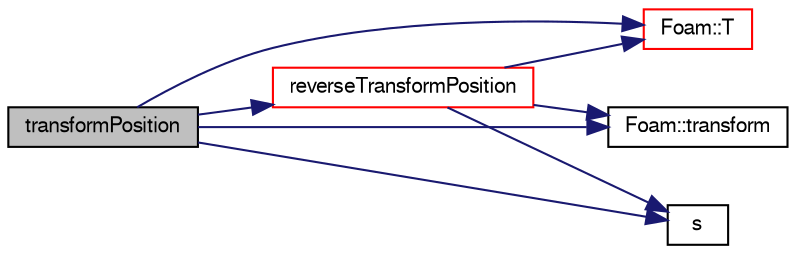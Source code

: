 digraph "transformPosition"
{
  bgcolor="transparent";
  edge [fontname="FreeSans",fontsize="10",labelfontname="FreeSans",labelfontsize="10"];
  node [fontname="FreeSans",fontsize="10",shape=record];
  rankdir="LR";
  Node1031 [label="transformPosition",height=0.2,width=0.4,color="black", fillcolor="grey75", style="filled", fontcolor="black"];
  Node1031 -> Node1032 [color="midnightblue",fontsize="10",style="solid",fontname="FreeSans"];
  Node1032 [label="reverseTransformPosition",height=0.2,width=0.4,color="red",URL="$a24946.html#a068792c3a9a6a8bf43c96a87689d895f",tooltip="Transform a patch-based position from this side to nbr side. "];
  Node1032 -> Node1033 [color="midnightblue",fontsize="10",style="solid",fontname="FreeSans"];
  Node1033 [label="Foam::T",height=0.2,width=0.4,color="red",URL="$a21124.html#ae57fda0abb14bb0944947c463c6e09d4"];
  Node1032 -> Node1038 [color="midnightblue",fontsize="10",style="solid",fontname="FreeSans"];
  Node1038 [label="Foam::transform",height=0.2,width=0.4,color="black",URL="$a21124.html#a919915170941701c1223291531ad010c"];
  Node1032 -> Node1039 [color="midnightblue",fontsize="10",style="solid",fontname="FreeSans"];
  Node1039 [label="s",height=0.2,width=0.4,color="black",URL="$a18905.html#abb9c4233033fad2ad0206cd4adad3b9f"];
  Node1031 -> Node1039 [color="midnightblue",fontsize="10",style="solid",fontname="FreeSans"];
  Node1031 -> Node1033 [color="midnightblue",fontsize="10",style="solid",fontname="FreeSans"];
  Node1031 -> Node1038 [color="midnightblue",fontsize="10",style="solid",fontname="FreeSans"];
}
